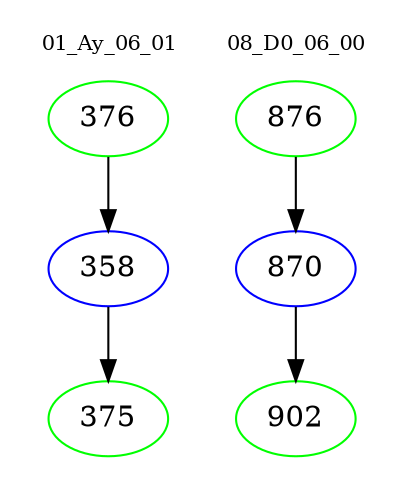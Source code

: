 digraph{
subgraph cluster_0 {
color = white
label = "01_Ay_06_01";
fontsize=10;
T0_376 [label="376", color="green"]
T0_376 -> T0_358 [color="black"]
T0_358 [label="358", color="blue"]
T0_358 -> T0_375 [color="black"]
T0_375 [label="375", color="green"]
}
subgraph cluster_1 {
color = white
label = "08_D0_06_00";
fontsize=10;
T1_876 [label="876", color="green"]
T1_876 -> T1_870 [color="black"]
T1_870 [label="870", color="blue"]
T1_870 -> T1_902 [color="black"]
T1_902 [label="902", color="green"]
}
}
